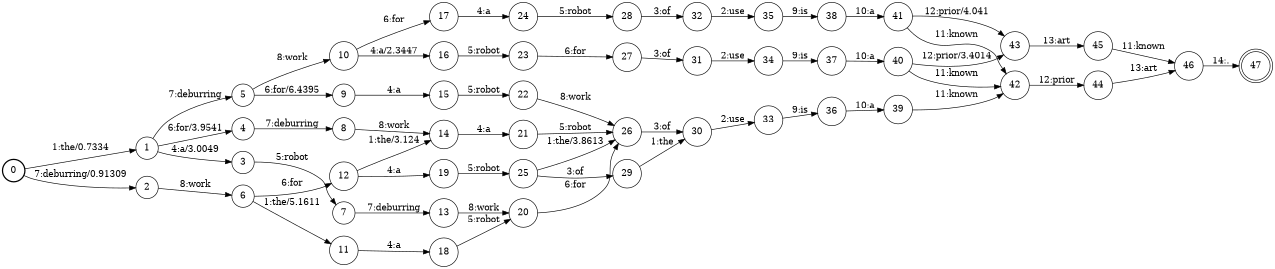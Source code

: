 digraph FST {
rankdir = LR;
size = "8.5,11";
label = "";
center = 1;
orientation = Portrait;
ranksep = "0.4";
nodesep = "0.25";
0 [label = "0", shape = circle, style = bold, fontsize = 14]
	0 -> 1 [label = "1:the/0.7334", fontsize = 14];
	0 -> 2 [label = "7:deburring/0.91309", fontsize = 14];
1 [label = "1", shape = circle, style = solid, fontsize = 14]
	1 -> 3 [label = "4:a/3.0049", fontsize = 14];
	1 -> 4 [label = "6:for/3.9541", fontsize = 14];
	1 -> 5 [label = "7:deburring", fontsize = 14];
2 [label = "2", shape = circle, style = solid, fontsize = 14]
	2 -> 6 [label = "8:work", fontsize = 14];
3 [label = "3", shape = circle, style = solid, fontsize = 14]
	3 -> 7 [label = "5:robot", fontsize = 14];
4 [label = "4", shape = circle, style = solid, fontsize = 14]
	4 -> 8 [label = "7:deburring", fontsize = 14];
5 [label = "5", shape = circle, style = solid, fontsize = 14]
	5 -> 9 [label = "6:for/6.4395", fontsize = 14];
	5 -> 10 [label = "8:work", fontsize = 14];
6 [label = "6", shape = circle, style = solid, fontsize = 14]
	6 -> 11 [label = "1:the/5.1611", fontsize = 14];
	6 -> 12 [label = "6:for", fontsize = 14];
7 [label = "7", shape = circle, style = solid, fontsize = 14]
	7 -> 13 [label = "7:deburring", fontsize = 14];
8 [label = "8", shape = circle, style = solid, fontsize = 14]
	8 -> 14 [label = "8:work", fontsize = 14];
9 [label = "9", shape = circle, style = solid, fontsize = 14]
	9 -> 15 [label = "4:a", fontsize = 14];
10 [label = "10", shape = circle, style = solid, fontsize = 14]
	10 -> 16 [label = "4:a/2.3447", fontsize = 14];
	10 -> 17 [label = "6:for", fontsize = 14];
11 [label = "11", shape = circle, style = solid, fontsize = 14]
	11 -> 18 [label = "4:a", fontsize = 14];
12 [label = "12", shape = circle, style = solid, fontsize = 14]
	12 -> 14 [label = "1:the/3.124", fontsize = 14];
	12 -> 19 [label = "4:a", fontsize = 14];
13 [label = "13", shape = circle, style = solid, fontsize = 14]
	13 -> 20 [label = "8:work", fontsize = 14];
14 [label = "14", shape = circle, style = solid, fontsize = 14]
	14 -> 21 [label = "4:a", fontsize = 14];
15 [label = "15", shape = circle, style = solid, fontsize = 14]
	15 -> 22 [label = "5:robot", fontsize = 14];
16 [label = "16", shape = circle, style = solid, fontsize = 14]
	16 -> 23 [label = "5:robot", fontsize = 14];
17 [label = "17", shape = circle, style = solid, fontsize = 14]
	17 -> 24 [label = "4:a", fontsize = 14];
18 [label = "18", shape = circle, style = solid, fontsize = 14]
	18 -> 20 [label = "5:robot", fontsize = 14];
19 [label = "19", shape = circle, style = solid, fontsize = 14]
	19 -> 25 [label = "5:robot", fontsize = 14];
20 [label = "20", shape = circle, style = solid, fontsize = 14]
	20 -> 26 [label = "6:for", fontsize = 14];
21 [label = "21", shape = circle, style = solid, fontsize = 14]
	21 -> 26 [label = "5:robot", fontsize = 14];
22 [label = "22", shape = circle, style = solid, fontsize = 14]
	22 -> 26 [label = "8:work", fontsize = 14];
23 [label = "23", shape = circle, style = solid, fontsize = 14]
	23 -> 27 [label = "6:for", fontsize = 14];
24 [label = "24", shape = circle, style = solid, fontsize = 14]
	24 -> 28 [label = "5:robot", fontsize = 14];
25 [label = "25", shape = circle, style = solid, fontsize = 14]
	25 -> 26 [label = "1:the/3.8613", fontsize = 14];
	25 -> 29 [label = "3:of", fontsize = 14];
26 [label = "26", shape = circle, style = solid, fontsize = 14]
	26 -> 30 [label = "3:of", fontsize = 14];
27 [label = "27", shape = circle, style = solid, fontsize = 14]
	27 -> 31 [label = "3:of", fontsize = 14];
28 [label = "28", shape = circle, style = solid, fontsize = 14]
	28 -> 32 [label = "3:of", fontsize = 14];
29 [label = "29", shape = circle, style = solid, fontsize = 14]
	29 -> 30 [label = "1:the", fontsize = 14];
30 [label = "30", shape = circle, style = solid, fontsize = 14]
	30 -> 33 [label = "2:use", fontsize = 14];
31 [label = "31", shape = circle, style = solid, fontsize = 14]
	31 -> 34 [label = "2:use", fontsize = 14];
32 [label = "32", shape = circle, style = solid, fontsize = 14]
	32 -> 35 [label = "2:use", fontsize = 14];
33 [label = "33", shape = circle, style = solid, fontsize = 14]
	33 -> 36 [label = "9:is", fontsize = 14];
34 [label = "34", shape = circle, style = solid, fontsize = 14]
	34 -> 37 [label = "9:is", fontsize = 14];
35 [label = "35", shape = circle, style = solid, fontsize = 14]
	35 -> 38 [label = "9:is", fontsize = 14];
36 [label = "36", shape = circle, style = solid, fontsize = 14]
	36 -> 39 [label = "10:a", fontsize = 14];
37 [label = "37", shape = circle, style = solid, fontsize = 14]
	37 -> 40 [label = "10:a", fontsize = 14];
38 [label = "38", shape = circle, style = solid, fontsize = 14]
	38 -> 41 [label = "10:a", fontsize = 14];
39 [label = "39", shape = circle, style = solid, fontsize = 14]
	39 -> 42 [label = "11:known", fontsize = 14];
40 [label = "40", shape = circle, style = solid, fontsize = 14]
	40 -> 42 [label = "11:known", fontsize = 14];
	40 -> 43 [label = "12:prior/3.4014", fontsize = 14];
41 [label = "41", shape = circle, style = solid, fontsize = 14]
	41 -> 42 [label = "11:known", fontsize = 14];
	41 -> 43 [label = "12:prior/4.041", fontsize = 14];
42 [label = "42", shape = circle, style = solid, fontsize = 14]
	42 -> 44 [label = "12:prior", fontsize = 14];
43 [label = "43", shape = circle, style = solid, fontsize = 14]
	43 -> 45 [label = "13:art", fontsize = 14];
44 [label = "44", shape = circle, style = solid, fontsize = 14]
	44 -> 46 [label = "13:art", fontsize = 14];
45 [label = "45", shape = circle, style = solid, fontsize = 14]
	45 -> 46 [label = "11:known", fontsize = 14];
46 [label = "46", shape = circle, style = solid, fontsize = 14]
	46 -> 47 [label = "14:.", fontsize = 14];
47 [label = "47", shape = doublecircle, style = solid, fontsize = 14]
}
